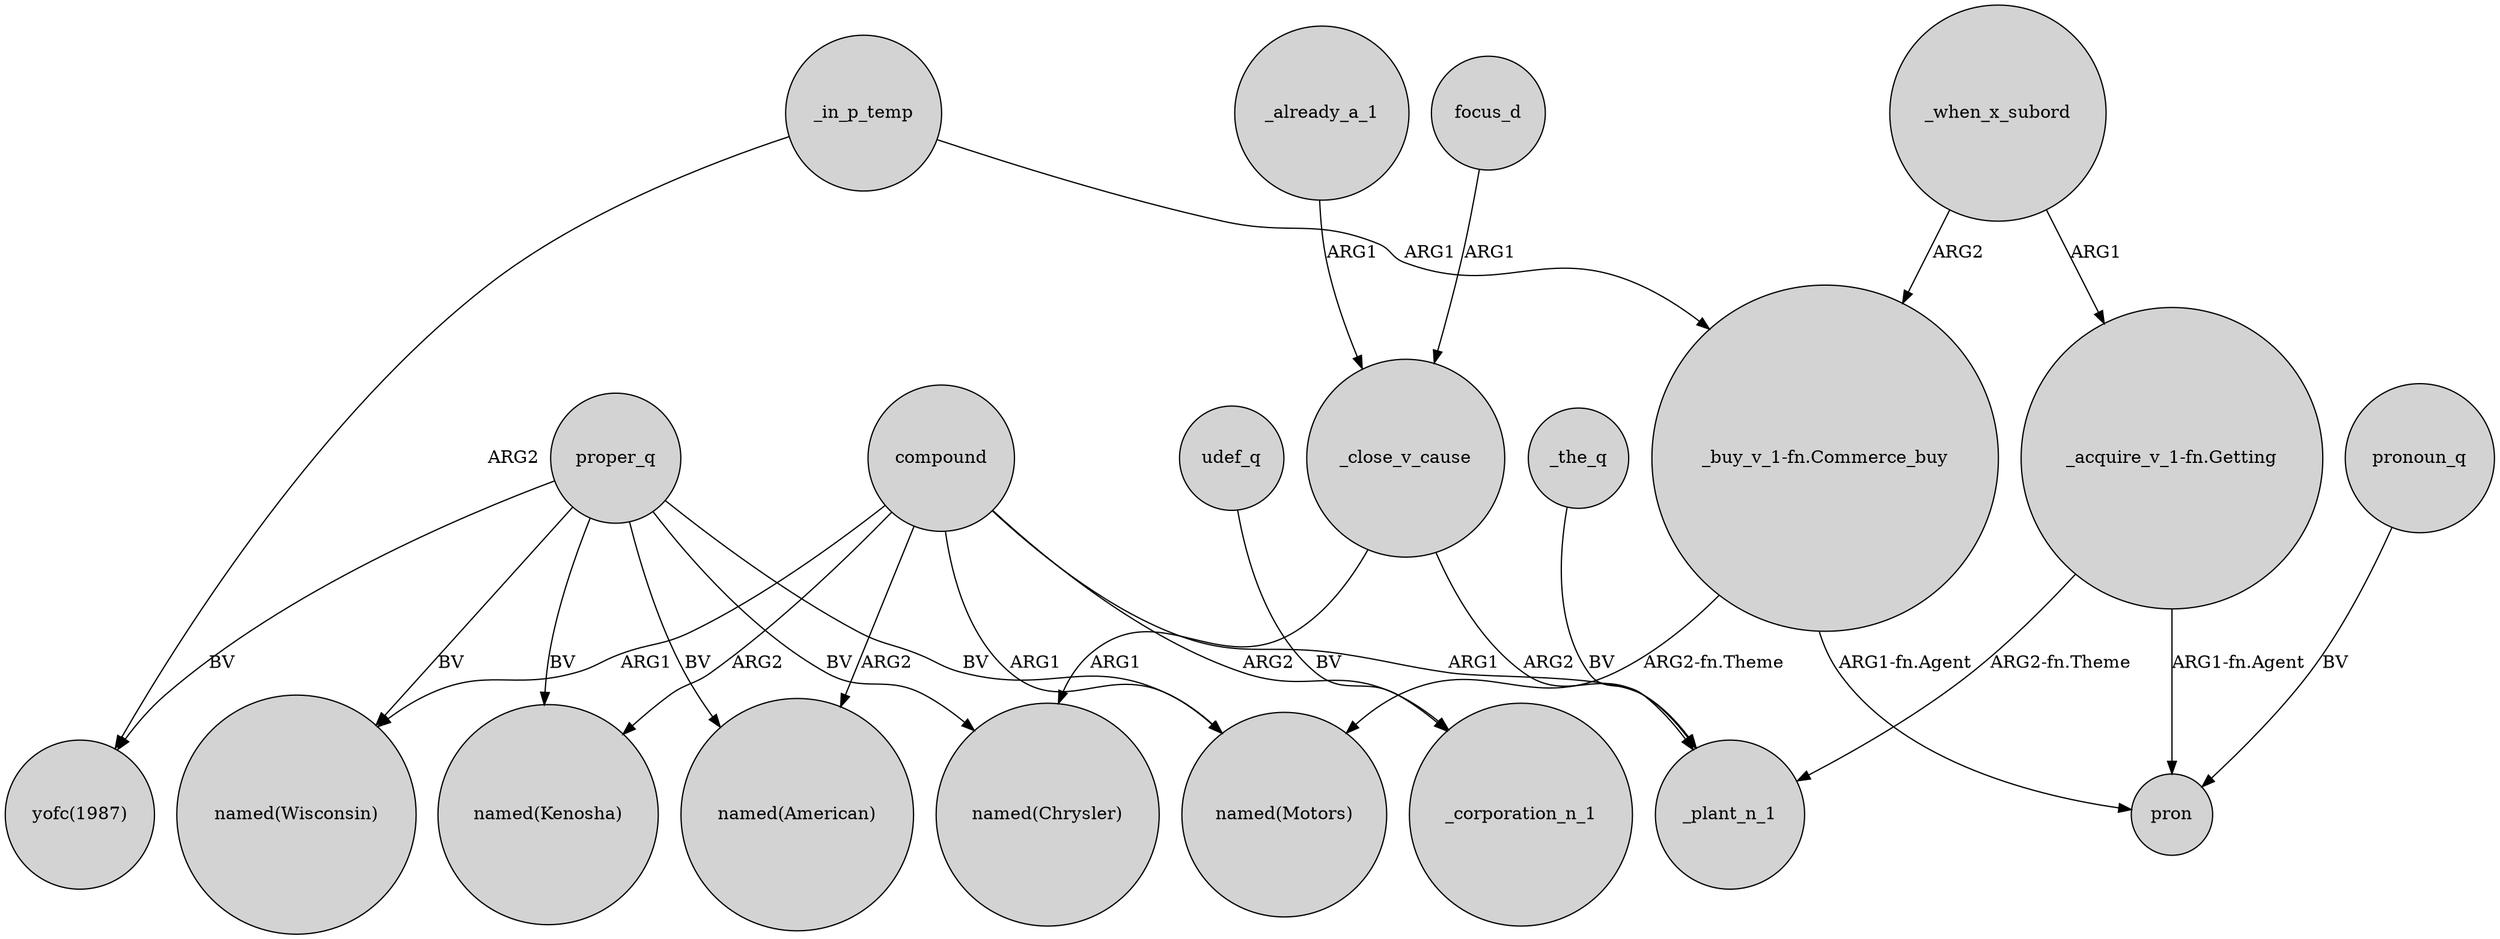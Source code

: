 digraph {
	node [shape=circle style=filled]
	_in_p_temp -> "yofc(1987)" [label=ARG2]
	"_buy_v_1-fn.Commerce_buy" -> "named(Motors)" [label="ARG2-fn.Theme"]
	proper_q -> "named(American)" [label=BV]
	_the_q -> _plant_n_1 [label=BV]
	proper_q -> "named(Motors)" [label=BV]
	"_buy_v_1-fn.Commerce_buy" -> pron [label="ARG1-fn.Agent"]
	_when_x_subord -> "_acquire_v_1-fn.Getting" [label=ARG1]
	compound -> _corporation_n_1 [label=ARG2]
	focus_d -> _close_v_cause [label=ARG1]
	_close_v_cause -> _plant_n_1 [label=ARG2]
	compound -> _plant_n_1 [label=ARG1]
	"_acquire_v_1-fn.Getting" -> _plant_n_1 [label="ARG2-fn.Theme"]
	proper_q -> "named(Kenosha)" [label=BV]
	compound -> "named(American)" [label=ARG2]
	proper_q -> "named(Chrysler)" [label=BV]
	"_acquire_v_1-fn.Getting" -> pron [label="ARG1-fn.Agent"]
	pronoun_q -> pron [label=BV]
	udef_q -> _corporation_n_1 [label=BV]
	_close_v_cause -> "named(Chrysler)" [label=ARG1]
	compound -> "named(Wisconsin)" [label=ARG1]
	_in_p_temp -> "_buy_v_1-fn.Commerce_buy" [label=ARG1]
	proper_q -> "yofc(1987)" [label=BV]
	_already_a_1 -> _close_v_cause [label=ARG1]
	_when_x_subord -> "_buy_v_1-fn.Commerce_buy" [label=ARG2]
	proper_q -> "named(Wisconsin)" [label=BV]
	compound -> "named(Kenosha)" [label=ARG2]
	compound -> "named(Motors)" [label=ARG1]
}

